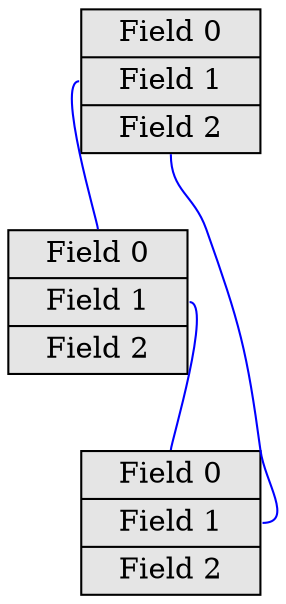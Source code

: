 digraph G {
  node [shape=record, height=0.7, width=1.2];
  edge [color=blue, dir=none, weight=2];

  A [label="{<f0>Field 0|<f1>Field 1|<f2>Field 2}", fillcolor=gray90, style=filled];
  B [label="{<f0>Field 0|<f1>Field 1|<f2>Field 2}", fillcolor=gray90, style=filled];
  C [label="{<f0>Field 0|<f1>Field 1|<f2>Field 2}", fillcolor=gray90, style=filled];

  A:f1 -> B:f0;
  B:f1 -> C:f0;
  A:f2 -> C:f1;
}